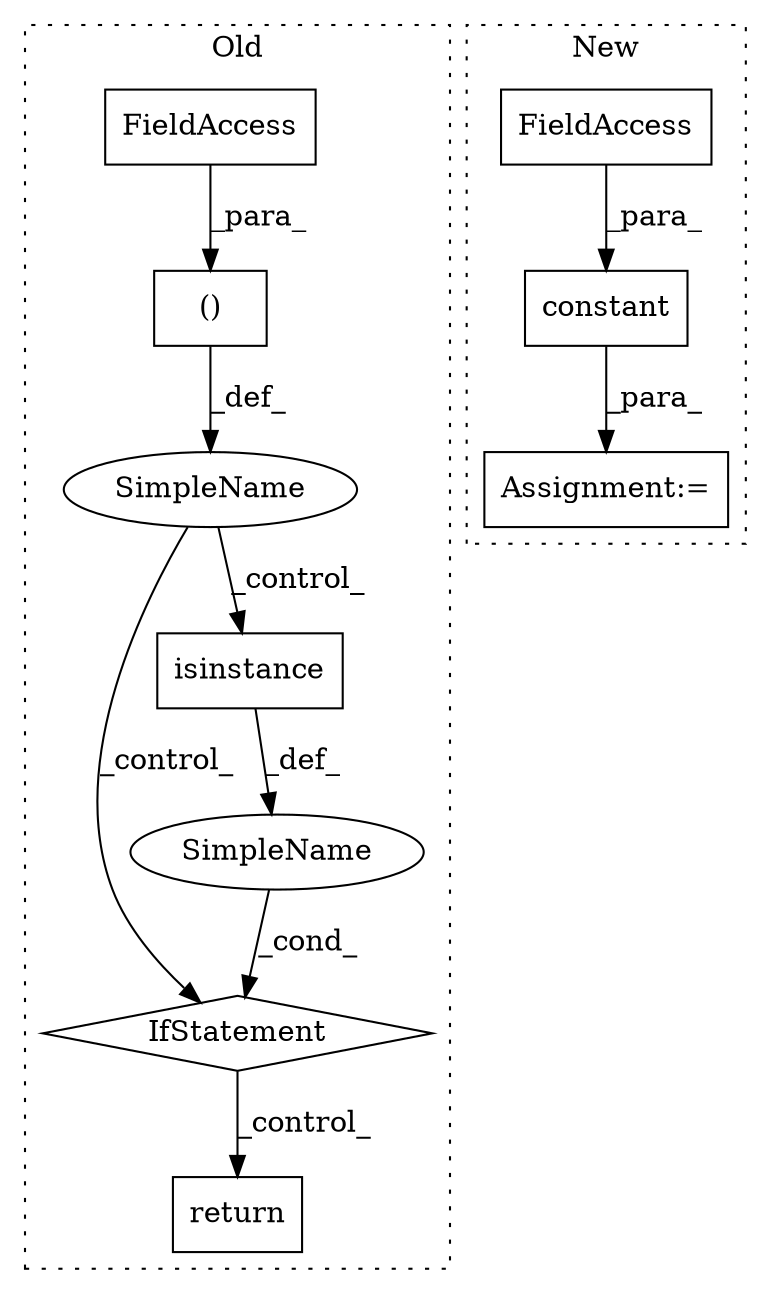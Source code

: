 digraph G {
subgraph cluster0 {
1 [label="IfStatement" a="25" s="10096,10129" l="4,2" shape="diamond"];
5 [label="SimpleName" a="42" s="" l="" shape="ellipse"];
6 [label="return" a="41" s="10264" l="7" shape="box"];
7 [label="()" a="106" s="9997" l="43" shape="box"];
8 [label="FieldAccess" a="22" s="9997" l="17" shape="box"];
9 [label="SimpleName" a="42" s="" l="" shape="ellipse"];
10 [label="isinstance" a="32" s="10100,10128" l="11,1" shape="box"];
label = "Old";
style="dotted";
}
subgraph cluster1 {
2 [label="constant" a="32" s="10116,10147" l="9,1" shape="box"];
3 [label="Assignment:=" a="7" s="10104" l="1" shape="box"];
4 [label="FieldAccess" a="22" s="10131" l="16" shape="box"];
label = "New";
style="dotted";
}
1 -> 6 [label="_control_"];
2 -> 3 [label="_para_"];
4 -> 2 [label="_para_"];
5 -> 1 [label="_cond_"];
7 -> 9 [label="_def_"];
8 -> 7 [label="_para_"];
9 -> 1 [label="_control_"];
9 -> 10 [label="_control_"];
10 -> 5 [label="_def_"];
}